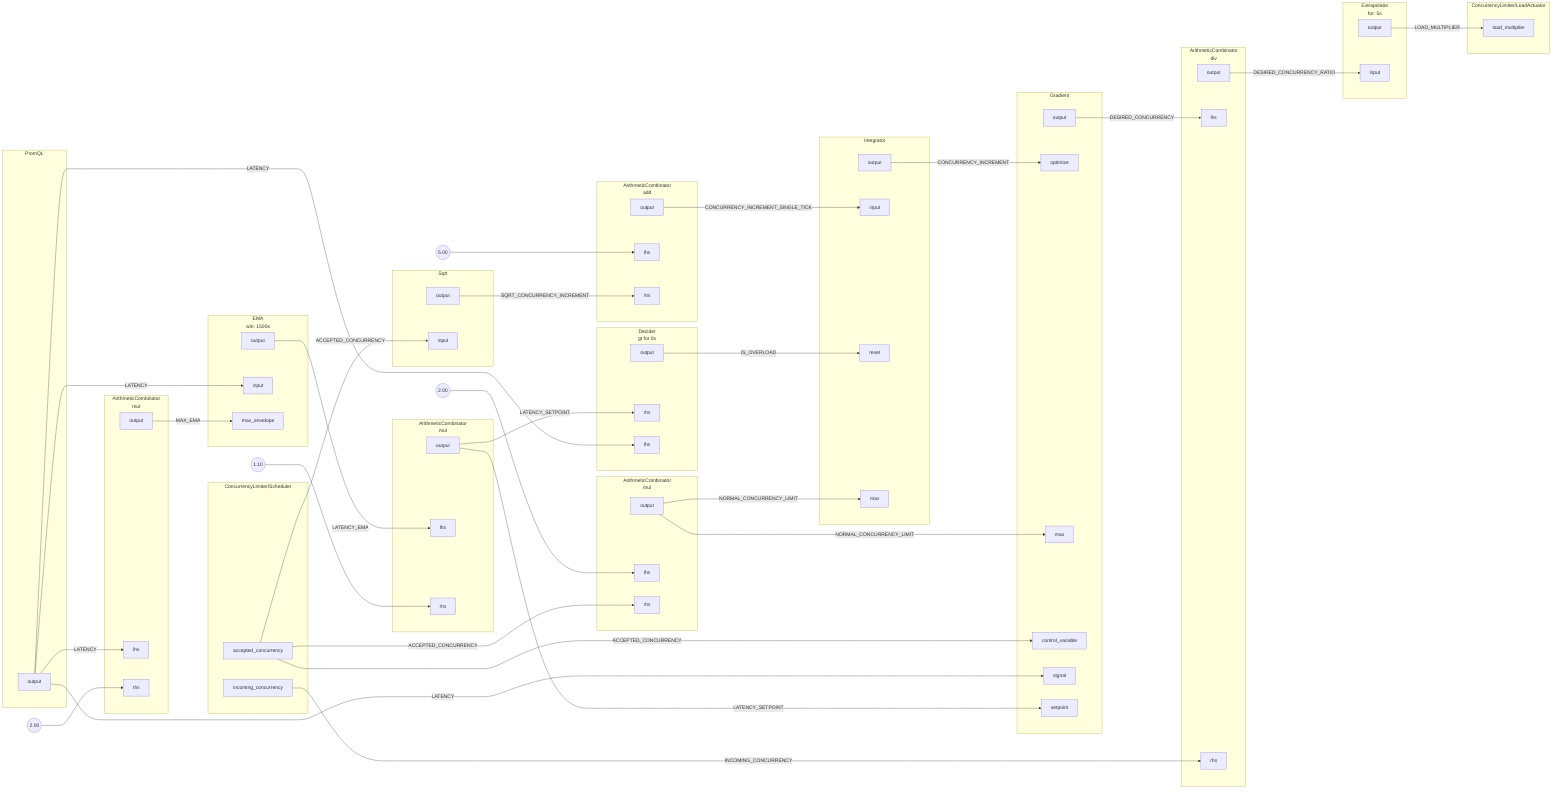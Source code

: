 flowchart LR
subgraph 0[<center>ArithmeticCombinator<br/>mul</center>]
subgraph 0_inports[ ]
style 0_inports fill:none,stroke:none
0lhs[lhs]
0rhs[rhs]
end
subgraph 0_outports[ ]
style 0_outports fill:none,stroke:none
0output[output]
end
end
FakeConstant0((2.00))
FakeConstant0 --> 0rhs
subgraph 1[<center>ArithmeticCombinator<br/>mul</center>]
subgraph 1_inports[ ]
style 1_inports fill:none,stroke:none
1lhs[lhs]
1rhs[rhs]
end
subgraph 1_outports[ ]
style 1_outports fill:none,stroke:none
1output[output]
end
end
FakeConstant1((1.10))
FakeConstant1 --> 1rhs
subgraph 2[<center>ArithmeticCombinator<br/>div</center>]
subgraph 2_inports[ ]
style 2_inports fill:none,stroke:none
2lhs[lhs]
2rhs[rhs]
end
subgraph 2_outports[ ]
style 2_outports fill:none,stroke:none
2output[output]
end
end
subgraph 3[<center>ArithmeticCombinator<br/>mul</center>]
subgraph 3_inports[ ]
style 3_inports fill:none,stroke:none
3lhs[lhs]
3rhs[rhs]
end
subgraph 3_outports[ ]
style 3_outports fill:none,stroke:none
3output[output]
end
end
FakeConstant2((2.00))
FakeConstant2 --> 3lhs
subgraph 4[<center>ArithmeticCombinator<br/>add</center>]
subgraph 4_inports[ ]
style 4_inports fill:none,stroke:none
4lhs[lhs]
4rhs[rhs]
end
subgraph 4_outports[ ]
style 4_outports fill:none,stroke:none
4output[output]
end
end
FakeConstant3((5.00))
FakeConstant3 --> 4lhs
subgraph 5[Integrator]
subgraph 5_inports[ ]
style 5_inports fill:none,stroke:none
5input[input]
5reset[reset]
5max[max]
end
subgraph 5_outports[ ]
style 5_outports fill:none,stroke:none
5output[output]
end
end
subgraph 6[Sqrt]
subgraph 6_inports[ ]
style 6_inports fill:none,stroke:none
6input[input]
end
subgraph 6_outports[ ]
style 6_outports fill:none,stroke:none
6output[output]
end
end
subgraph 7[PromQL]
subgraph 7_outports[ ]
style 7_outports fill:none,stroke:none
7output[output]
end
end
subgraph 8[<center>EMA<br/>win: 1500s</center>]
subgraph 8_inports[ ]
style 8_inports fill:none,stroke:none
8input[input]
8max_envelope[max_envelope]
end
subgraph 8_outports[ ]
style 8_outports fill:none,stroke:none
8output[output]
end
end
subgraph 9[Gradient]
subgraph 9_inports[ ]
style 9_inports fill:none,stroke:none
9optimize[optimize]
9max[max]
9control_variable[control_variable]
9signal[signal]
9setpoint[setpoint]
end
subgraph 9_outports[ ]
style 9_outports fill:none,stroke:none
9output[output]
end
end
subgraph 10[<center>Extrapolator<br/>for: 5s</center>]
subgraph 10_inports[ ]
style 10_inports fill:none,stroke:none
10input[input]
end
subgraph 10_outports[ ]
style 10_outports fill:none,stroke:none
10output[output]
end
end
subgraph 11.Scheduler[ConcurrencyLimiter/Scheduler]
subgraph 11.Scheduler_outports[ ]
style 11.Scheduler_outports fill:none,stroke:none
11.Scheduleraccepted_concurrency[accepted_concurrency]
11.Schedulerincoming_concurrency[incoming_concurrency]
end
end
subgraph 11.LoadActuator[ConcurrencyLimiter/LoadActuator]
subgraph 11.LoadActuator_inports[ ]
style 11.LoadActuator_inports fill:none,stroke:none
11.LoadActuatorload_multiplier[load_multiplier]
end
end
subgraph 12[<center>Decider<br/>gt for 0s</center>]
subgraph 12_inports[ ]
style 12_inports fill:none,stroke:none
12rhs[rhs]
12lhs[lhs]
end
subgraph 12_outports[ ]
style 12_outports fill:none,stroke:none
12output[output]
end
end
5output --> |CONCURRENCY_INCREMENT| 9optimize
10output --> |LOAD_MULTIPLIER| 11.LoadActuatorload_multiplier
12output --> |IS_OVERLOAD| 5reset
4output --> |CONCURRENCY_INCREMENT_SINGLE_TICK| 5input
7output --> |LATENCY| 0lhs
7output --> |LATENCY| 8input
7output --> |LATENCY| 9signal
7output --> |LATENCY| 12lhs
11.Scheduleraccepted_concurrency --> |ACCEPTED_CONCURRENCY| 3rhs
11.Scheduleraccepted_concurrency --> |ACCEPTED_CONCURRENCY| 6input
11.Scheduleraccepted_concurrency --> |ACCEPTED_CONCURRENCY| 9control_variable
0output --> |MAX_EMA| 8max_envelope
1output --> |LATENCY_SETPOINT| 9setpoint
1output --> |LATENCY_SETPOINT| 12rhs
2output --> |DESIRED_CONCURRENCY_RATIO| 10input
6output --> |SQRT_CONCURRENCY_INCREMENT| 4rhs
11.Schedulerincoming_concurrency --> |INCOMING_CONCURRENCY| 2rhs
3output --> |NORMAL_CONCURRENCY_LIMIT| 5max
3output --> |NORMAL_CONCURRENCY_LIMIT| 9max
8output --> |LATENCY_EMA| 1lhs
9output --> |DESIRED_CONCURRENCY| 2lhs